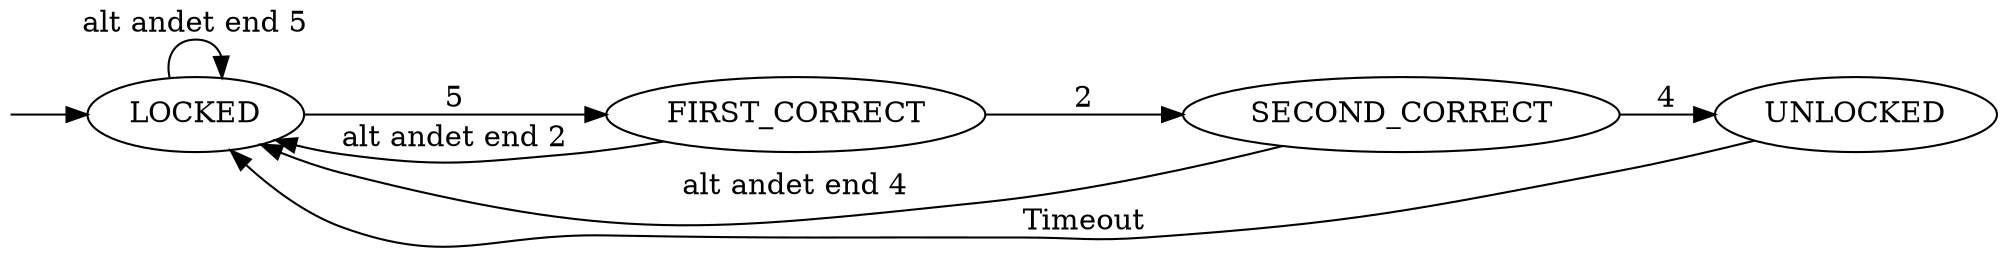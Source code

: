 digraph G {
  margin=0;
  rankdir=LR;
  "" [shape = none, width=0, height=0, margin=0]
  "" -> "LOCKED"
  "LOCKED" -> "FIRST_CORRECT" [label="5", weight=100]
  "LOCKED" -> "LOCKED" [label="alt andet end 5"]
  "FIRST_CORRECT" -> "SECOND_CORRECT" [label="2", weight=100]
  "SECOND_CORRECT" -> "UNLOCKED" [label="4", weight=100]
  "FIRST_CORRECT" -> "LOCKED" [label="alt andet end 2"]
  "SECOND_CORRECT" -> "LOCKED" [label="alt andet end 4"]
  "UNLOCKED" -> "LOCKED" [label="Timeout"]
}
